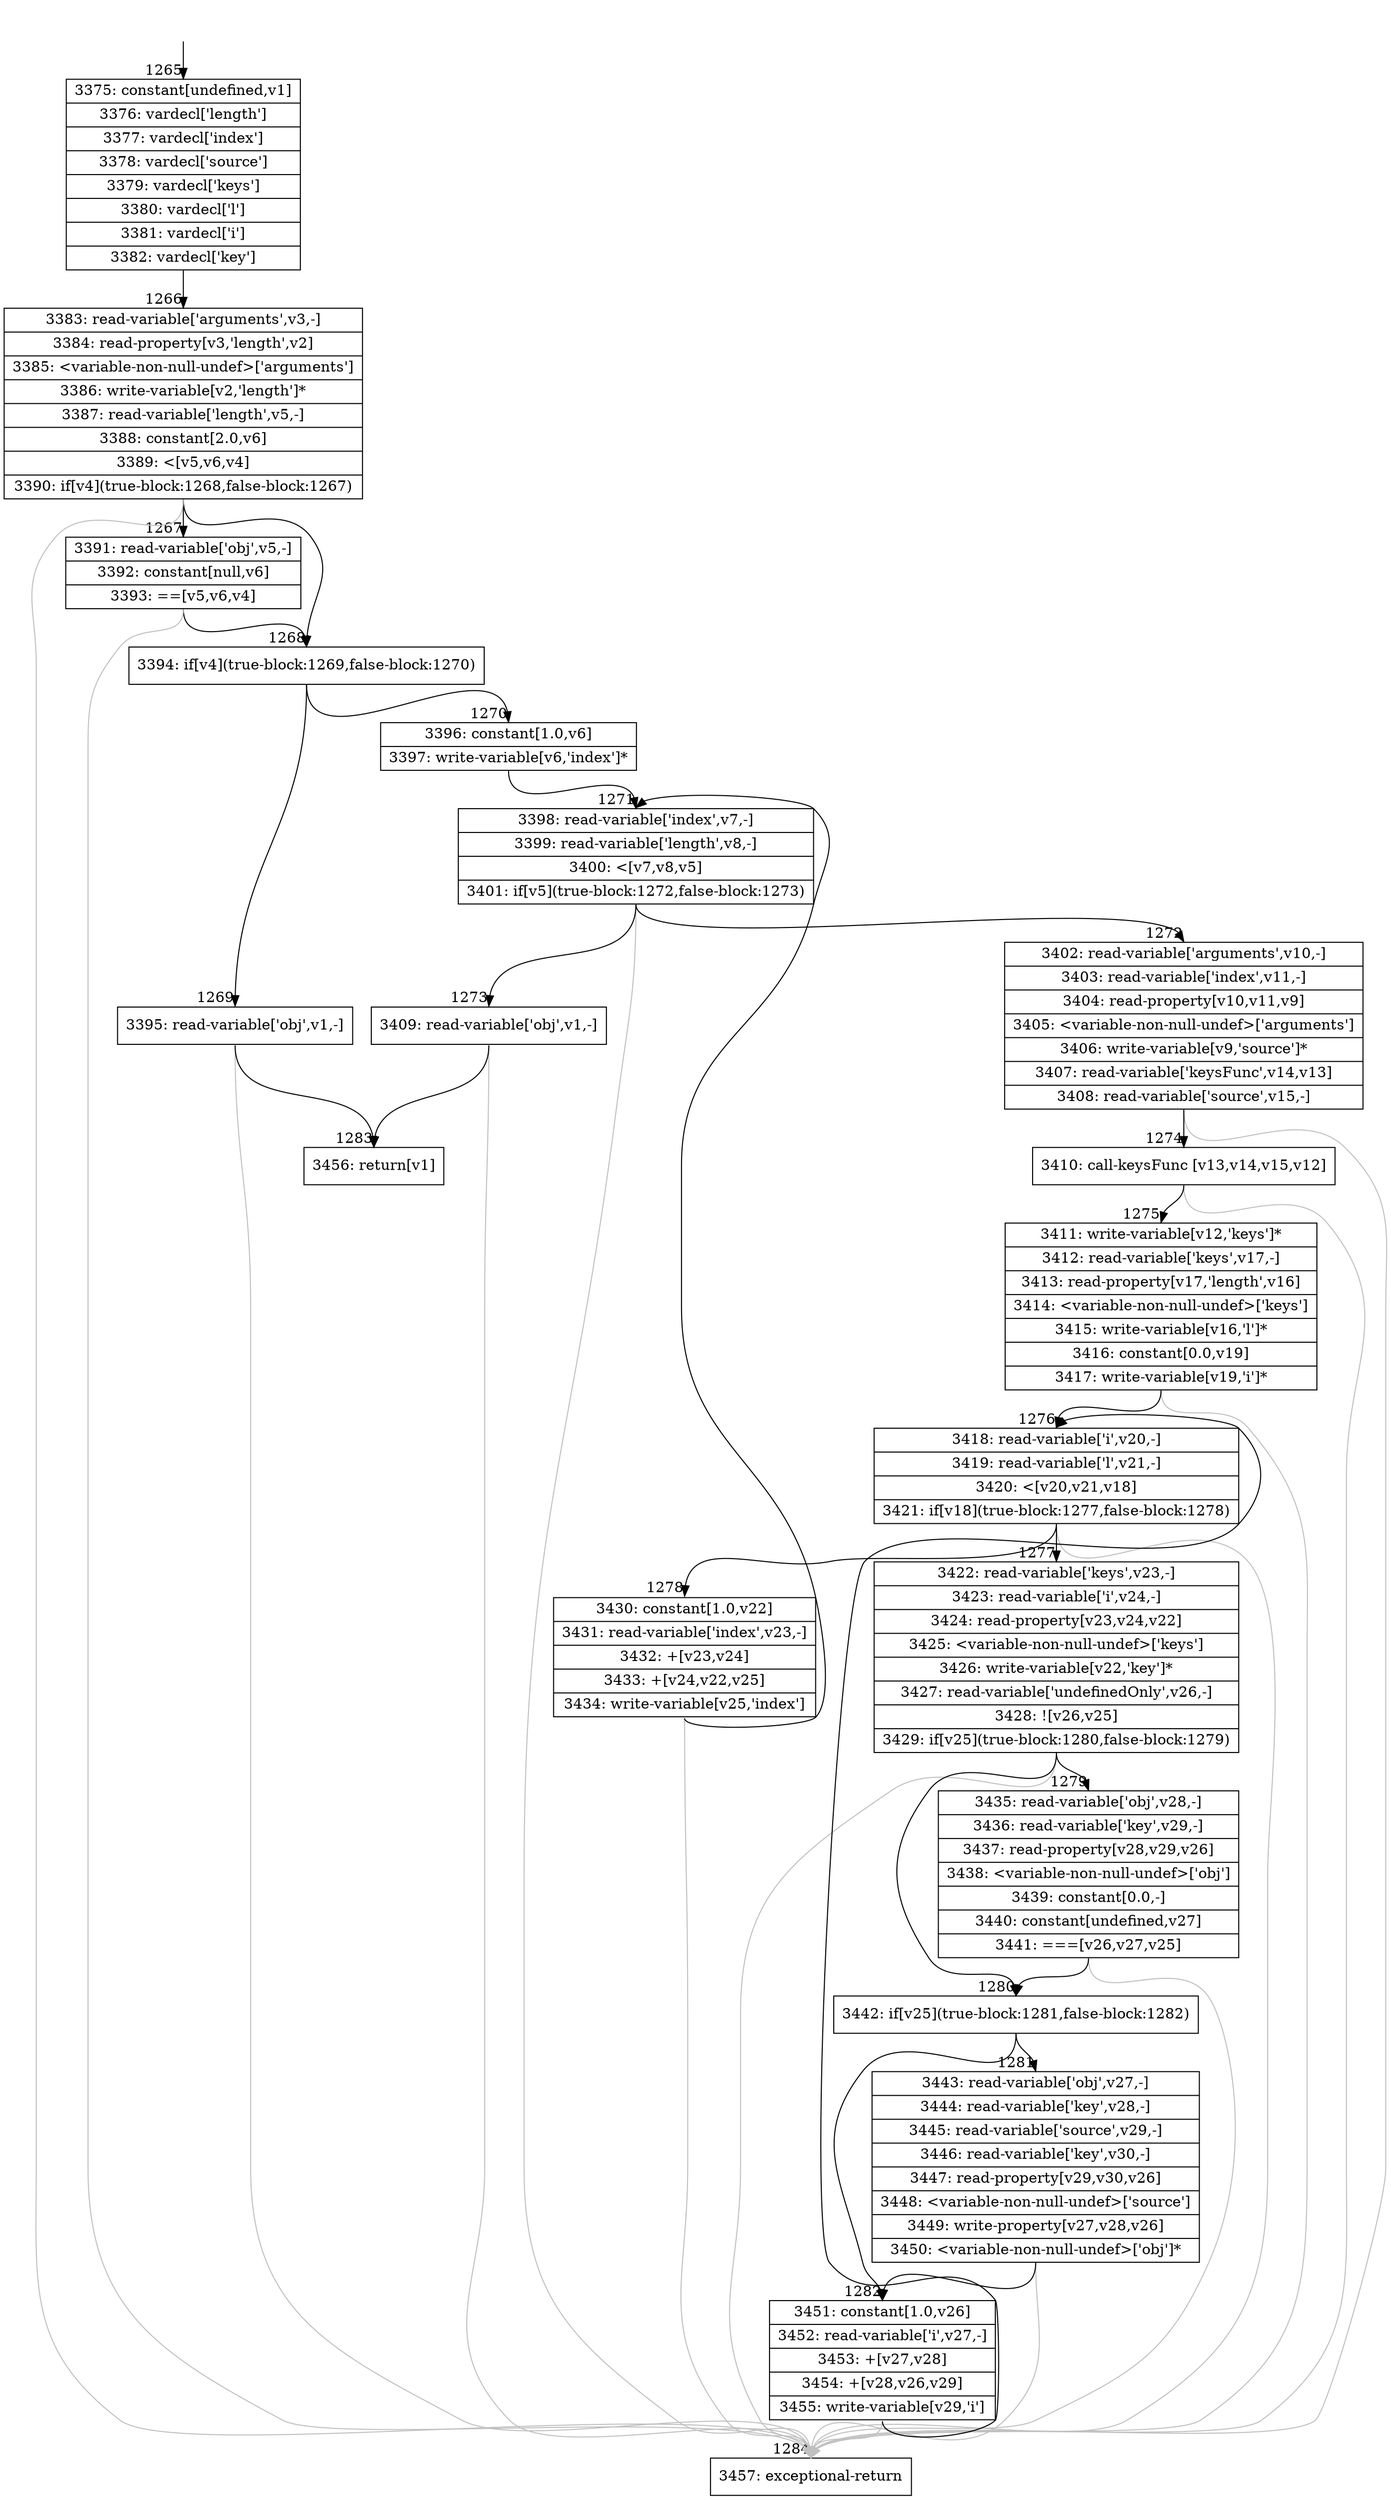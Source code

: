 digraph {
rankdir="TD"
BB_entry107[shape=none,label=""];
BB_entry107 -> BB1265 [tailport=s, headport=n, headlabel="    1265"]
BB1265 [shape=record label="{3375: constant[undefined,v1]|3376: vardecl['length']|3377: vardecl['index']|3378: vardecl['source']|3379: vardecl['keys']|3380: vardecl['l']|3381: vardecl['i']|3382: vardecl['key']}" ] 
BB1265 -> BB1266 [tailport=s, headport=n, headlabel="      1266"]
BB1266 [shape=record label="{3383: read-variable['arguments',v3,-]|3384: read-property[v3,'length',v2]|3385: \<variable-non-null-undef\>['arguments']|3386: write-variable[v2,'length']*|3387: read-variable['length',v5,-]|3388: constant[2.0,v6]|3389: \<[v5,v6,v4]|3390: if[v4](true-block:1268,false-block:1267)}" ] 
BB1266 -> BB1268 [tailport=s, headport=n, headlabel="      1268"]
BB1266 -> BB1267 [tailport=s, headport=n, headlabel="      1267"]
BB1266 -> BB1284 [tailport=s, headport=n, color=gray, headlabel="      1284"]
BB1267 [shape=record label="{3391: read-variable['obj',v5,-]|3392: constant[null,v6]|3393: ==[v5,v6,v4]}" ] 
BB1267 -> BB1268 [tailport=s, headport=n]
BB1267 -> BB1284 [tailport=s, headport=n, color=gray]
BB1268 [shape=record label="{3394: if[v4](true-block:1269,false-block:1270)}" ] 
BB1268 -> BB1269 [tailport=s, headport=n, headlabel="      1269"]
BB1268 -> BB1270 [tailport=s, headport=n, headlabel="      1270"]
BB1269 [shape=record label="{3395: read-variable['obj',v1,-]}" ] 
BB1269 -> BB1283 [tailport=s, headport=n, headlabel="      1283"]
BB1269 -> BB1284 [tailport=s, headport=n, color=gray]
BB1270 [shape=record label="{3396: constant[1.0,v6]|3397: write-variable[v6,'index']*}" ] 
BB1270 -> BB1271 [tailport=s, headport=n, headlabel="      1271"]
BB1271 [shape=record label="{3398: read-variable['index',v7,-]|3399: read-variable['length',v8,-]|3400: \<[v7,v8,v5]|3401: if[v5](true-block:1272,false-block:1273)}" ] 
BB1271 -> BB1272 [tailport=s, headport=n, headlabel="      1272"]
BB1271 -> BB1273 [tailport=s, headport=n, headlabel="      1273"]
BB1271 -> BB1284 [tailport=s, headport=n, color=gray]
BB1272 [shape=record label="{3402: read-variable['arguments',v10,-]|3403: read-variable['index',v11,-]|3404: read-property[v10,v11,v9]|3405: \<variable-non-null-undef\>['arguments']|3406: write-variable[v9,'source']*|3407: read-variable['keysFunc',v14,v13]|3408: read-variable['source',v15,-]}" ] 
BB1272 -> BB1274 [tailport=s, headport=n, headlabel="      1274"]
BB1272 -> BB1284 [tailport=s, headport=n, color=gray]
BB1273 [shape=record label="{3409: read-variable['obj',v1,-]}" ] 
BB1273 -> BB1283 [tailport=s, headport=n]
BB1273 -> BB1284 [tailport=s, headport=n, color=gray]
BB1274 [shape=record label="{3410: call-keysFunc [v13,v14,v15,v12]}" ] 
BB1274 -> BB1275 [tailport=s, headport=n, headlabel="      1275"]
BB1274 -> BB1284 [tailport=s, headport=n, color=gray]
BB1275 [shape=record label="{3411: write-variable[v12,'keys']*|3412: read-variable['keys',v17,-]|3413: read-property[v17,'length',v16]|3414: \<variable-non-null-undef\>['keys']|3415: write-variable[v16,'l']*|3416: constant[0.0,v19]|3417: write-variable[v19,'i']*}" ] 
BB1275 -> BB1276 [tailport=s, headport=n, headlabel="      1276"]
BB1275 -> BB1284 [tailport=s, headport=n, color=gray]
BB1276 [shape=record label="{3418: read-variable['i',v20,-]|3419: read-variable['l',v21,-]|3420: \<[v20,v21,v18]|3421: if[v18](true-block:1277,false-block:1278)}" ] 
BB1276 -> BB1277 [tailport=s, headport=n, headlabel="      1277"]
BB1276 -> BB1278 [tailport=s, headport=n, headlabel="      1278"]
BB1276 -> BB1284 [tailport=s, headport=n, color=gray]
BB1277 [shape=record label="{3422: read-variable['keys',v23,-]|3423: read-variable['i',v24,-]|3424: read-property[v23,v24,v22]|3425: \<variable-non-null-undef\>['keys']|3426: write-variable[v22,'key']*|3427: read-variable['undefinedOnly',v26,-]|3428: ![v26,v25]|3429: if[v25](true-block:1280,false-block:1279)}" ] 
BB1277 -> BB1280 [tailport=s, headport=n, headlabel="      1280"]
BB1277 -> BB1279 [tailport=s, headport=n, headlabel="      1279"]
BB1277 -> BB1284 [tailport=s, headport=n, color=gray]
BB1278 [shape=record label="{3430: constant[1.0,v22]|3431: read-variable['index',v23,-]|3432: +[v23,v24]|3433: +[v24,v22,v25]|3434: write-variable[v25,'index']}" ] 
BB1278 -> BB1271 [tailport=s, headport=n]
BB1278 -> BB1284 [tailport=s, headport=n, color=gray]
BB1279 [shape=record label="{3435: read-variable['obj',v28,-]|3436: read-variable['key',v29,-]|3437: read-property[v28,v29,v26]|3438: \<variable-non-null-undef\>['obj']|3439: constant[0.0,-]|3440: constant[undefined,v27]|3441: ===[v26,v27,v25]}" ] 
BB1279 -> BB1280 [tailport=s, headport=n]
BB1279 -> BB1284 [tailport=s, headport=n, color=gray]
BB1280 [shape=record label="{3442: if[v25](true-block:1281,false-block:1282)}" ] 
BB1280 -> BB1281 [tailport=s, headport=n, headlabel="      1281"]
BB1280 -> BB1282 [tailport=s, headport=n, headlabel="      1282"]
BB1281 [shape=record label="{3443: read-variable['obj',v27,-]|3444: read-variable['key',v28,-]|3445: read-variable['source',v29,-]|3446: read-variable['key',v30,-]|3447: read-property[v29,v30,v26]|3448: \<variable-non-null-undef\>['source']|3449: write-property[v27,v28,v26]|3450: \<variable-non-null-undef\>['obj']*}" ] 
BB1281 -> BB1282 [tailport=s, headport=n]
BB1281 -> BB1284 [tailport=s, headport=n, color=gray]
BB1282 [shape=record label="{3451: constant[1.0,v26]|3452: read-variable['i',v27,-]|3453: +[v27,v28]|3454: +[v28,v26,v29]|3455: write-variable[v29,'i']}" ] 
BB1282 -> BB1276 [tailport=s, headport=n]
BB1282 -> BB1284 [tailport=s, headport=n, color=gray]
BB1283 [shape=record label="{3456: return[v1]}" ] 
BB1284 [shape=record label="{3457: exceptional-return}" ] 
//#$~ 1024
}
